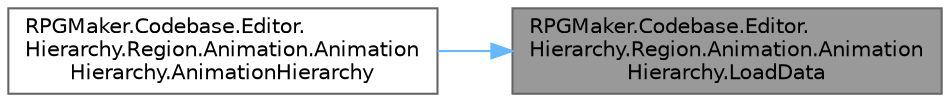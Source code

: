 digraph "RPGMaker.Codebase.Editor.Hierarchy.Region.Animation.AnimationHierarchy.LoadData"
{
 // LATEX_PDF_SIZE
  bgcolor="transparent";
  edge [fontname=Helvetica,fontsize=10,labelfontname=Helvetica,labelfontsize=10];
  node [fontname=Helvetica,fontsize=10,shape=box,height=0.2,width=0.4];
  rankdir="RL";
  Node1 [id="Node000001",label="RPGMaker.Codebase.Editor.\lHierarchy.Region.Animation.Animation\lHierarchy.LoadData",height=0.2,width=0.4,color="gray40", fillcolor="grey60", style="filled", fontcolor="black",tooltip="😁 データの読込"];
  Node1 -> Node2 [id="edge1_Node000001_Node000002",dir="back",color="steelblue1",style="solid",tooltip=" "];
  Node2 [id="Node000002",label="RPGMaker.Codebase.Editor.\lHierarchy.Region.Animation.Animation\lHierarchy.AnimationHierarchy",height=0.2,width=0.4,color="grey40", fillcolor="white", style="filled",URL="$dd/db4/class_r_p_g_maker_1_1_codebase_1_1_editor_1_1_hierarchy_1_1_region_1_1_animation_1_1_animation_hierarchy.html#a5febf637405a3d2f7479f7d5babd1994",tooltip="😁 コンストラクタ"];
}
